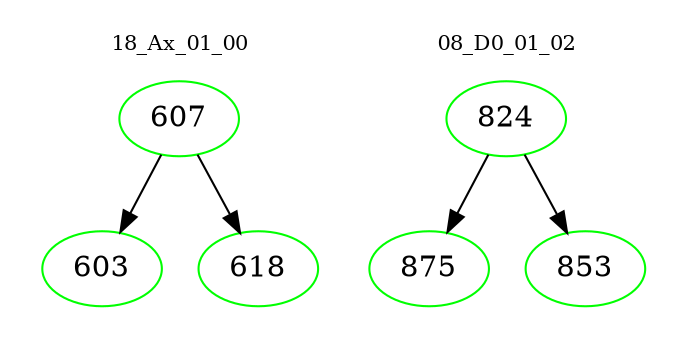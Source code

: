 digraph{
subgraph cluster_0 {
color = white
label = "18_Ax_01_00";
fontsize=10;
T0_607 [label="607", color="green"]
T0_607 -> T0_603 [color="black"]
T0_603 [label="603", color="green"]
T0_607 -> T0_618 [color="black"]
T0_618 [label="618", color="green"]
}
subgraph cluster_1 {
color = white
label = "08_D0_01_02";
fontsize=10;
T1_824 [label="824", color="green"]
T1_824 -> T1_875 [color="black"]
T1_875 [label="875", color="green"]
T1_824 -> T1_853 [color="black"]
T1_853 [label="853", color="green"]
}
}
